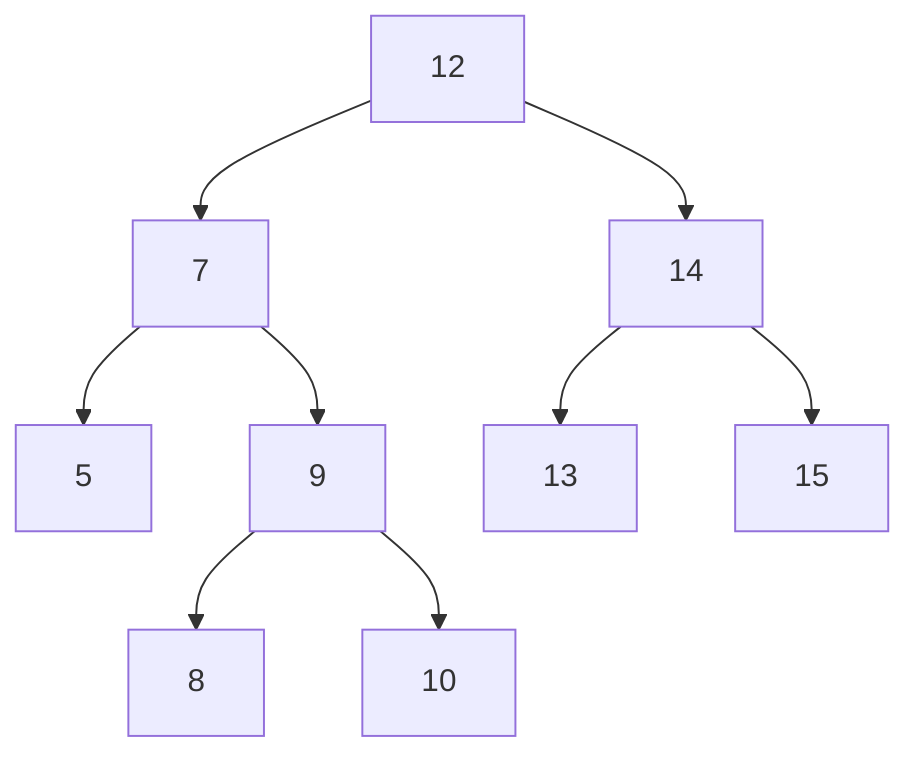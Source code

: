 graph TB;
   12-->7
   12-->14
   7 --> 5
   7 --> 9
   9 --> 8
   9 --> 10
   14--> 13
   14 --> 15